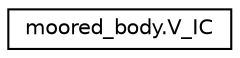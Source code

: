 digraph "Graphical Class Hierarchy"
{
 // LATEX_PDF_SIZE
  edge [fontname="Helvetica",fontsize="10",labelfontname="Helvetica",labelfontsize="10"];
  node [fontname="Helvetica",fontsize="10",shape=record];
  rankdir="LR";
  Node0 [label="moored_body.V_IC",height=0.2,width=0.4,color="black", fillcolor="white", style="filled",URL="$d4/d78/classmoored__body_1_1V__IC.html",tooltip=" "];
}

